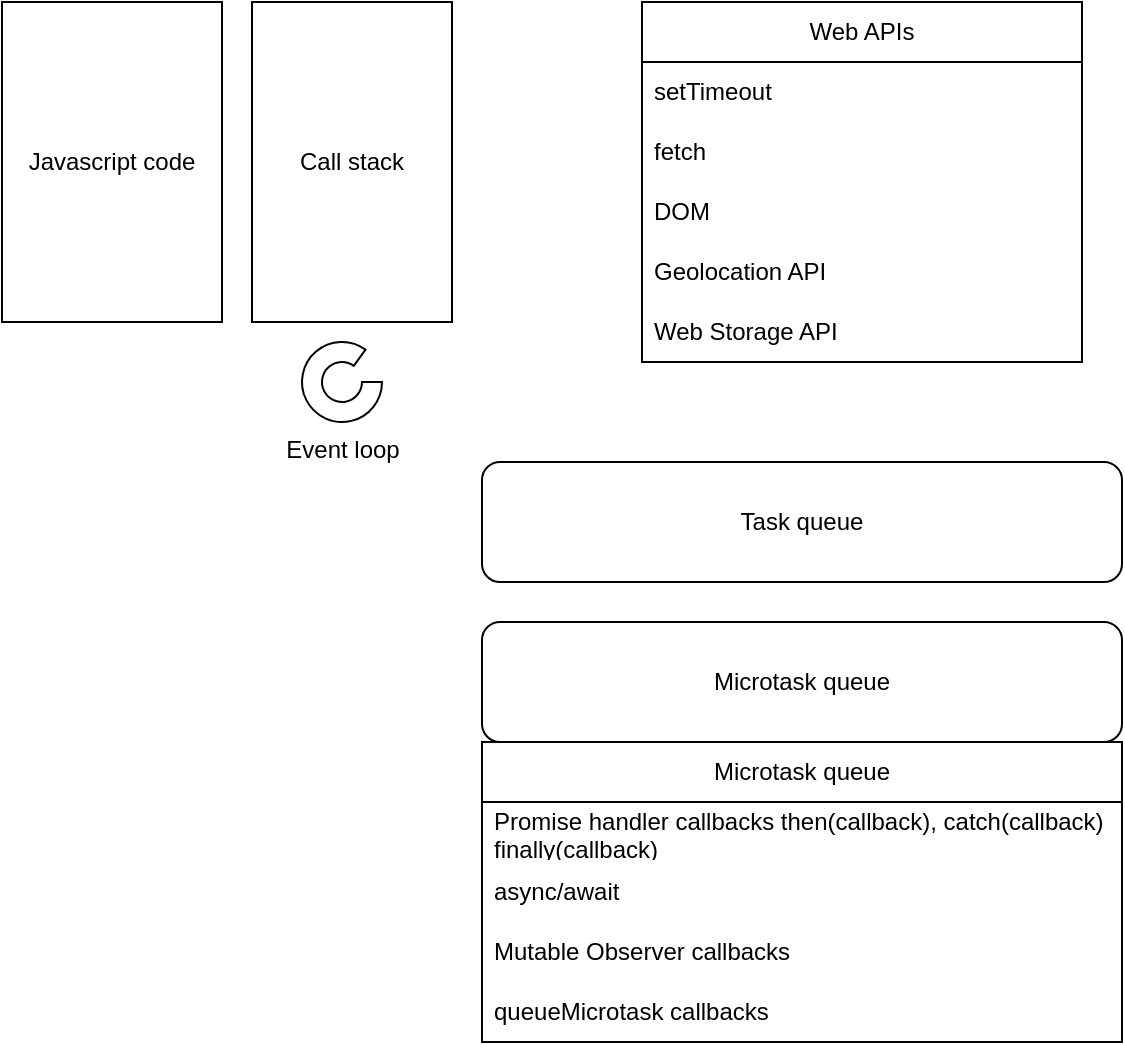 <mxfile version="24.7.7">
  <diagram name="Page-1" id="9LbWuGLXEZSPKxkTx8Gk">
    <mxGraphModel dx="1026" dy="684" grid="1" gridSize="10" guides="1" tooltips="1" connect="1" arrows="1" fold="1" page="1" pageScale="1" pageWidth="850" pageHeight="1100" math="0" shadow="0">
      <root>
        <mxCell id="0" />
        <mxCell id="1" parent="0" />
        <mxCell id="jI7QuOLb8K_Mu05Daxr6-5" value="Call stack" style="whiteSpace=wrap;html=1;fillColor=default;" parent="1" vertex="1">
          <mxGeometry x="325" y="160" width="100" height="160" as="geometry" />
        </mxCell>
        <mxCell id="jI7QuOLb8K_Mu05Daxr6-6" value="Event loop" style="verticalLabelPosition=bottom;verticalAlign=top;html=1;shape=mxgraph.basic.partConcEllipse;startAngle=0.25;endAngle=0.1;arcWidth=0.5;" parent="1" vertex="1">
          <mxGeometry x="350" y="330" width="40" height="40" as="geometry" />
        </mxCell>
        <mxCell id="jI7QuOLb8K_Mu05Daxr6-8" value="Web APIs" style="swimlane;fontStyle=0;childLayout=stackLayout;horizontal=1;startSize=30;horizontalStack=0;resizeParent=1;resizeParentMax=0;resizeLast=0;collapsible=1;marginBottom=0;whiteSpace=wrap;html=1;" parent="1" vertex="1">
          <mxGeometry x="520" y="160" width="220" height="180" as="geometry" />
        </mxCell>
        <mxCell id="jI7QuOLb8K_Mu05Daxr6-9" value="setTimeout" style="text;strokeColor=none;fillColor=none;align=left;verticalAlign=middle;spacingLeft=4;spacingRight=4;overflow=hidden;points=[[0,0.5],[1,0.5]];portConstraint=eastwest;rotatable=0;whiteSpace=wrap;html=1;" parent="jI7QuOLb8K_Mu05Daxr6-8" vertex="1">
          <mxGeometry y="30" width="220" height="30" as="geometry" />
        </mxCell>
        <mxCell id="jI7QuOLb8K_Mu05Daxr6-10" value="fetch" style="text;strokeColor=none;fillColor=none;align=left;verticalAlign=middle;spacingLeft=4;spacingRight=4;overflow=hidden;points=[[0,0.5],[1,0.5]];portConstraint=eastwest;rotatable=0;whiteSpace=wrap;html=1;" parent="jI7QuOLb8K_Mu05Daxr6-8" vertex="1">
          <mxGeometry y="60" width="220" height="30" as="geometry" />
        </mxCell>
        <mxCell id="jI7QuOLb8K_Mu05Daxr6-11" value="DOM" style="text;strokeColor=none;fillColor=none;align=left;verticalAlign=middle;spacingLeft=4;spacingRight=4;overflow=hidden;points=[[0,0.5],[1,0.5]];portConstraint=eastwest;rotatable=0;whiteSpace=wrap;html=1;" parent="jI7QuOLb8K_Mu05Daxr6-8" vertex="1">
          <mxGeometry y="90" width="220" height="30" as="geometry" />
        </mxCell>
        <mxCell id="jI7QuOLb8K_Mu05Daxr6-18" value="Geolocation API" style="text;strokeColor=none;fillColor=none;align=left;verticalAlign=middle;spacingLeft=4;spacingRight=4;overflow=hidden;points=[[0,0.5],[1,0.5]];portConstraint=eastwest;rotatable=0;whiteSpace=wrap;html=1;" parent="jI7QuOLb8K_Mu05Daxr6-8" vertex="1">
          <mxGeometry y="120" width="220" height="30" as="geometry" />
        </mxCell>
        <mxCell id="jI7QuOLb8K_Mu05Daxr6-19" value="Web Storage API" style="text;strokeColor=none;fillColor=none;align=left;verticalAlign=middle;spacingLeft=4;spacingRight=4;overflow=hidden;points=[[0,0.5],[1,0.5]];portConstraint=eastwest;rotatable=0;whiteSpace=wrap;html=1;" parent="jI7QuOLb8K_Mu05Daxr6-8" vertex="1">
          <mxGeometry y="150" width="220" height="30" as="geometry" />
        </mxCell>
        <mxCell id="jI7QuOLb8K_Mu05Daxr6-12" value="Task queue" style="rounded=1;whiteSpace=wrap;html=1;" parent="1" vertex="1">
          <mxGeometry x="440" y="390" width="320" height="60" as="geometry" />
        </mxCell>
        <mxCell id="jI7QuOLb8K_Mu05Daxr6-13" value="Microtask queue" style="rounded=1;whiteSpace=wrap;html=1;" parent="1" vertex="1">
          <mxGeometry x="440" y="470" width="320" height="60" as="geometry" />
        </mxCell>
        <mxCell id="jI7QuOLb8K_Mu05Daxr6-14" value="Microtask queue" style="swimlane;fontStyle=0;childLayout=stackLayout;horizontal=1;startSize=30;horizontalStack=0;resizeParent=1;resizeParentMax=0;resizeLast=0;collapsible=1;marginBottom=0;whiteSpace=wrap;html=1;" parent="1" vertex="1">
          <mxGeometry x="440" y="530" width="320" height="150" as="geometry" />
        </mxCell>
        <mxCell id="jI7QuOLb8K_Mu05Daxr6-15" value="Promise handler callbacks then(callback), catch(callback) finally(callback)" style="text;strokeColor=none;fillColor=none;align=left;verticalAlign=middle;spacingLeft=4;spacingRight=4;overflow=hidden;points=[[0,0.5],[1,0.5]];portConstraint=eastwest;rotatable=0;whiteSpace=wrap;html=1;" parent="jI7QuOLb8K_Mu05Daxr6-14" vertex="1">
          <mxGeometry y="30" width="320" height="30" as="geometry" />
        </mxCell>
        <mxCell id="jI7QuOLb8K_Mu05Daxr6-16" value="async/await" style="text;strokeColor=none;fillColor=none;align=left;verticalAlign=middle;spacingLeft=4;spacingRight=4;overflow=hidden;points=[[0,0.5],[1,0.5]];portConstraint=eastwest;rotatable=0;whiteSpace=wrap;html=1;" parent="jI7QuOLb8K_Mu05Daxr6-14" vertex="1">
          <mxGeometry y="60" width="320" height="30" as="geometry" />
        </mxCell>
        <mxCell id="jI7QuOLb8K_Mu05Daxr6-17" value="Mutable Observer callbacks" style="text;strokeColor=none;fillColor=none;align=left;verticalAlign=middle;spacingLeft=4;spacingRight=4;overflow=hidden;points=[[0,0.5],[1,0.5]];portConstraint=eastwest;rotatable=0;whiteSpace=wrap;html=1;" parent="jI7QuOLb8K_Mu05Daxr6-14" vertex="1">
          <mxGeometry y="90" width="320" height="30" as="geometry" />
        </mxCell>
        <mxCell id="jI7QuOLb8K_Mu05Daxr6-20" value="queueMicrotask callbacks" style="text;strokeColor=none;fillColor=none;align=left;verticalAlign=middle;spacingLeft=4;spacingRight=4;overflow=hidden;points=[[0,0.5],[1,0.5]];portConstraint=eastwest;rotatable=0;whiteSpace=wrap;html=1;" parent="jI7QuOLb8K_Mu05Daxr6-14" vertex="1">
          <mxGeometry y="120" width="320" height="30" as="geometry" />
        </mxCell>
        <mxCell id="jI7QuOLb8K_Mu05Daxr6-21" value="Javascript code" style="whiteSpace=wrap;html=1;" parent="1" vertex="1">
          <mxGeometry x="200" y="160" width="110" height="160" as="geometry" />
        </mxCell>
      </root>
    </mxGraphModel>
  </diagram>
</mxfile>
